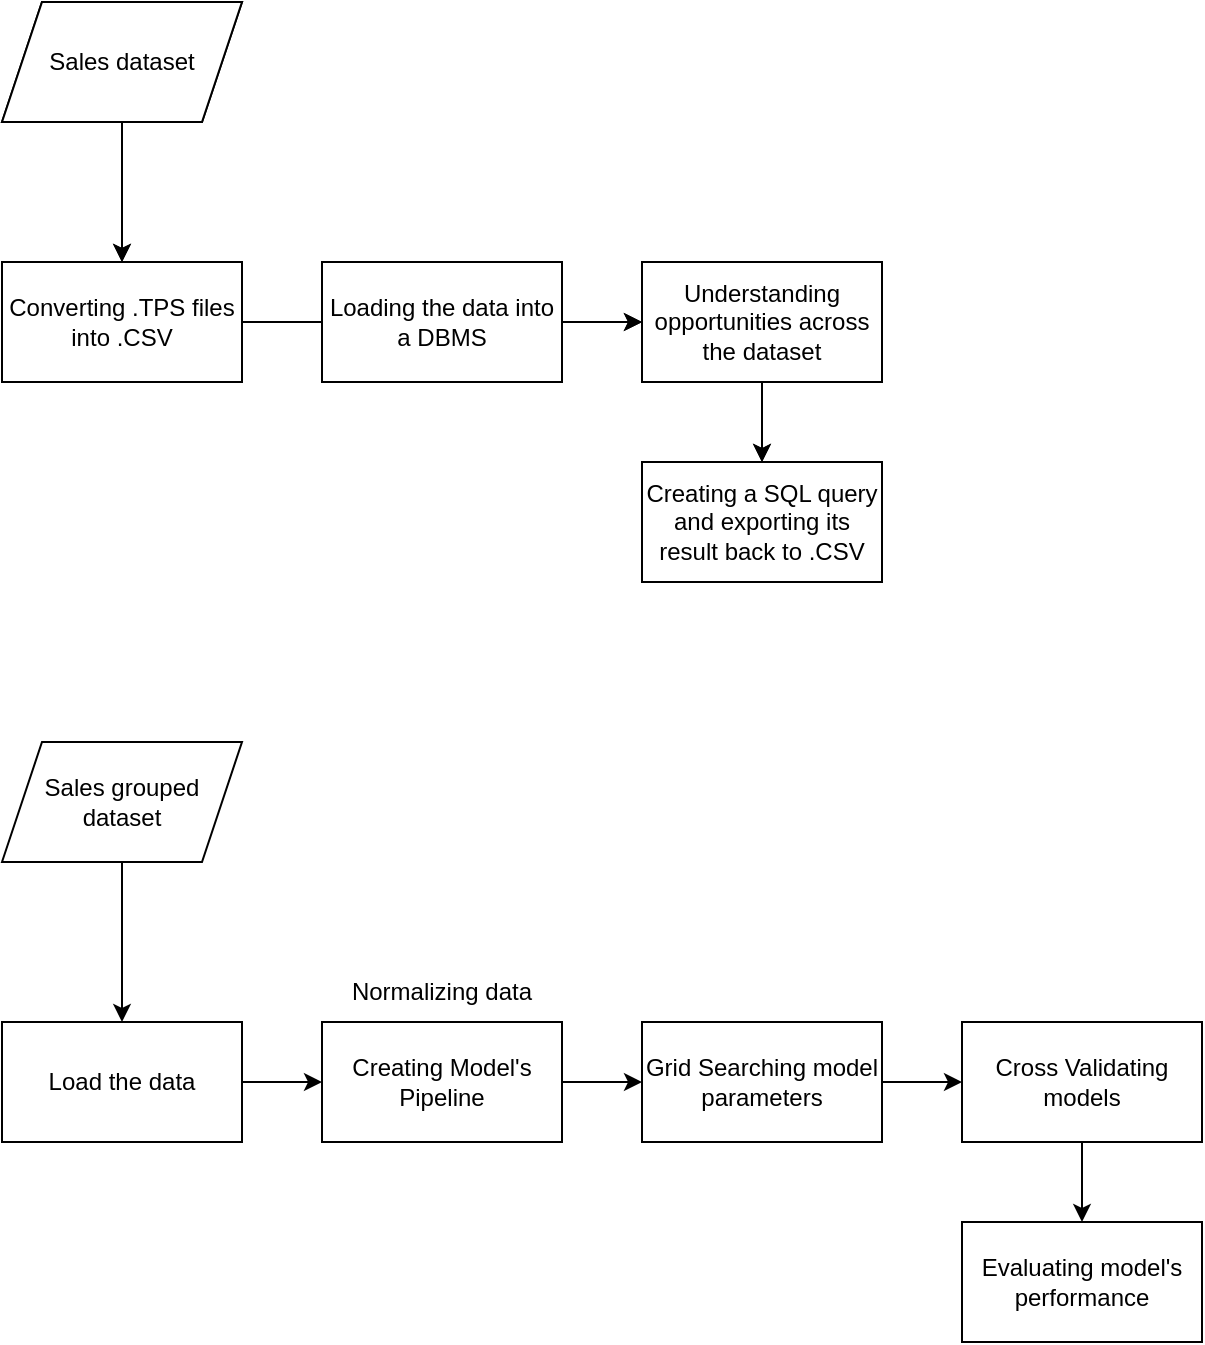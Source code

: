 <mxfile version="24.6.2" type="device">
  <diagram name="Página-1" id="yPa_uhPT4ltInZ0KPkGF">
    <mxGraphModel dx="1841" dy="622" grid="1" gridSize="10" guides="1" tooltips="1" connect="1" arrows="1" fold="1" page="1" pageScale="1" pageWidth="827" pageHeight="1169" math="0" shadow="0">
      <root>
        <mxCell id="0" />
        <mxCell id="1" parent="0" />
        <mxCell id="JU_kZ0H6BNVPB_HmZPoo-2" style="edgeStyle=orthogonalEdgeStyle;rounded=0;orthogonalLoop=1;jettySize=auto;html=1;" edge="1" parent="1" source="JU_kZ0H6BNVPB_HmZPoo-1">
          <mxGeometry relative="1" as="geometry">
            <mxPoint x="220" y="210" as="targetPoint" />
          </mxGeometry>
        </mxCell>
        <mxCell id="JU_kZ0H6BNVPB_HmZPoo-1" value="Converting .TPS files into .CSV" style="rounded=0;whiteSpace=wrap;html=1;" vertex="1" parent="1">
          <mxGeometry x="40" y="180" width="120" height="60" as="geometry" />
        </mxCell>
        <mxCell id="JU_kZ0H6BNVPB_HmZPoo-4" style="edgeStyle=orthogonalEdgeStyle;rounded=0;orthogonalLoop=1;jettySize=auto;html=1;" edge="1" parent="1" source="JU_kZ0H6BNVPB_HmZPoo-3" target="JU_kZ0H6BNVPB_HmZPoo-1">
          <mxGeometry relative="1" as="geometry" />
        </mxCell>
        <mxCell id="JU_kZ0H6BNVPB_HmZPoo-3" value="Sales dataset" style="shape=parallelogram;perimeter=parallelogramPerimeter;whiteSpace=wrap;html=1;fixedSize=1;" vertex="1" parent="1">
          <mxGeometry x="40" y="50" width="120" height="60" as="geometry" />
        </mxCell>
        <mxCell id="JU_kZ0H6BNVPB_HmZPoo-7" value="" style="edgeStyle=orthogonalEdgeStyle;rounded=0;orthogonalLoop=1;jettySize=auto;html=1;" edge="1" parent="1" source="JU_kZ0H6BNVPB_HmZPoo-5" target="JU_kZ0H6BNVPB_HmZPoo-6">
          <mxGeometry relative="1" as="geometry" />
        </mxCell>
        <mxCell id="JU_kZ0H6BNVPB_HmZPoo-5" value="Loading the data into a DBMS" style="rounded=0;whiteSpace=wrap;html=1;" vertex="1" parent="1">
          <mxGeometry x="200" y="180" width="120" height="60" as="geometry" />
        </mxCell>
        <mxCell id="JU_kZ0H6BNVPB_HmZPoo-11" value="" style="edgeStyle=orthogonalEdgeStyle;rounded=0;orthogonalLoop=1;jettySize=auto;html=1;" edge="1" parent="1" source="JU_kZ0H6BNVPB_HmZPoo-6" target="JU_kZ0H6BNVPB_HmZPoo-10">
          <mxGeometry relative="1" as="geometry" />
        </mxCell>
        <mxCell id="JU_kZ0H6BNVPB_HmZPoo-6" value="Understanding opportunities across the dataset" style="whiteSpace=wrap;html=1;rounded=0;" vertex="1" parent="1">
          <mxGeometry x="360" y="180" width="120" height="60" as="geometry" />
        </mxCell>
        <mxCell id="JU_kZ0H6BNVPB_HmZPoo-10" value="Creating a SQL query and exporting its result back to .CSV" style="whiteSpace=wrap;html=1;rounded=0;" vertex="1" parent="1">
          <mxGeometry x="360" y="280" width="120" height="60" as="geometry" />
        </mxCell>
        <mxCell id="JU_kZ0H6BNVPB_HmZPoo-14" value="" style="edgeStyle=orthogonalEdgeStyle;rounded=0;orthogonalLoop=1;jettySize=auto;html=1;" edge="1" parent="1" source="JU_kZ0H6BNVPB_HmZPoo-12" target="JU_kZ0H6BNVPB_HmZPoo-13">
          <mxGeometry relative="1" as="geometry" />
        </mxCell>
        <mxCell id="JU_kZ0H6BNVPB_HmZPoo-12" value="Sales grouped dataset" style="shape=parallelogram;perimeter=parallelogramPerimeter;whiteSpace=wrap;html=1;fixedSize=1;" vertex="1" parent="1">
          <mxGeometry x="40" y="420" width="120" height="60" as="geometry" />
        </mxCell>
        <mxCell id="JU_kZ0H6BNVPB_HmZPoo-20" value="" style="edgeStyle=orthogonalEdgeStyle;rounded=0;orthogonalLoop=1;jettySize=auto;html=1;" edge="1" parent="1" source="JU_kZ0H6BNVPB_HmZPoo-13" target="JU_kZ0H6BNVPB_HmZPoo-19">
          <mxGeometry relative="1" as="geometry" />
        </mxCell>
        <mxCell id="JU_kZ0H6BNVPB_HmZPoo-13" value="Load the data" style="whiteSpace=wrap;html=1;" vertex="1" parent="1">
          <mxGeometry x="40" y="560" width="120" height="60" as="geometry" />
        </mxCell>
        <mxCell id="JU_kZ0H6BNVPB_HmZPoo-18" value="" style="edgeStyle=orthogonalEdgeStyle;rounded=0;orthogonalLoop=1;jettySize=auto;html=1;" edge="1" parent="1" source="JU_kZ0H6BNVPB_HmZPoo-15" target="JU_kZ0H6BNVPB_HmZPoo-17">
          <mxGeometry relative="1" as="geometry" />
        </mxCell>
        <mxCell id="JU_kZ0H6BNVPB_HmZPoo-15" value="Grid Searching model parameters" style="whiteSpace=wrap;html=1;" vertex="1" parent="1">
          <mxGeometry x="360" y="560" width="120" height="60" as="geometry" />
        </mxCell>
        <mxCell id="JU_kZ0H6BNVPB_HmZPoo-24" value="" style="edgeStyle=orthogonalEdgeStyle;rounded=0;orthogonalLoop=1;jettySize=auto;html=1;" edge="1" parent="1" source="JU_kZ0H6BNVPB_HmZPoo-17" target="JU_kZ0H6BNVPB_HmZPoo-23">
          <mxGeometry relative="1" as="geometry" />
        </mxCell>
        <mxCell id="JU_kZ0H6BNVPB_HmZPoo-17" value="Cross Validating models" style="whiteSpace=wrap;html=1;" vertex="1" parent="1">
          <mxGeometry x="520" y="560" width="120" height="60" as="geometry" />
        </mxCell>
        <mxCell id="JU_kZ0H6BNVPB_HmZPoo-21" style="edgeStyle=orthogonalEdgeStyle;rounded=0;orthogonalLoop=1;jettySize=auto;html=1;" edge="1" parent="1" source="JU_kZ0H6BNVPB_HmZPoo-19" target="JU_kZ0H6BNVPB_HmZPoo-15">
          <mxGeometry relative="1" as="geometry" />
        </mxCell>
        <mxCell id="JU_kZ0H6BNVPB_HmZPoo-19" value="Creating Model&#39;s Pipeline" style="whiteSpace=wrap;html=1;" vertex="1" parent="1">
          <mxGeometry x="200" y="560" width="120" height="60" as="geometry" />
        </mxCell>
        <mxCell id="JU_kZ0H6BNVPB_HmZPoo-22" value="Normalizing data" style="text;html=1;align=center;verticalAlign=middle;whiteSpace=wrap;rounded=0;" vertex="1" parent="1">
          <mxGeometry x="210" y="530" width="100" height="30" as="geometry" />
        </mxCell>
        <mxCell id="JU_kZ0H6BNVPB_HmZPoo-23" value="Evaluating model&#39;s performance" style="whiteSpace=wrap;html=1;" vertex="1" parent="1">
          <mxGeometry x="520" y="660" width="120" height="60" as="geometry" />
        </mxCell>
        <mxCell id="JU_kZ0H6BNVPB_HmZPoo-25" style="edgeStyle=orthogonalEdgeStyle;rounded=0;orthogonalLoop=1;jettySize=auto;html=1;" edge="1" parent="1" source="JU_kZ0H6BNVPB_HmZPoo-26">
          <mxGeometry relative="1" as="geometry">
            <mxPoint x="220" y="210" as="targetPoint" />
          </mxGeometry>
        </mxCell>
        <mxCell id="JU_kZ0H6BNVPB_HmZPoo-26" value="Converting .TPS files into .CSV" style="rounded=0;whiteSpace=wrap;html=1;" vertex="1" parent="1">
          <mxGeometry x="40" y="180" width="120" height="60" as="geometry" />
        </mxCell>
        <mxCell id="JU_kZ0H6BNVPB_HmZPoo-27" style="edgeStyle=orthogonalEdgeStyle;rounded=0;orthogonalLoop=1;jettySize=auto;html=1;" edge="1" parent="1" source="JU_kZ0H6BNVPB_HmZPoo-28" target="JU_kZ0H6BNVPB_HmZPoo-26">
          <mxGeometry relative="1" as="geometry" />
        </mxCell>
        <mxCell id="JU_kZ0H6BNVPB_HmZPoo-28" value="Sales dataset" style="shape=parallelogram;perimeter=parallelogramPerimeter;whiteSpace=wrap;html=1;fixedSize=1;" vertex="1" parent="1">
          <mxGeometry x="40" y="50" width="120" height="60" as="geometry" />
        </mxCell>
        <mxCell id="JU_kZ0H6BNVPB_HmZPoo-29" value="" style="edgeStyle=orthogonalEdgeStyle;rounded=0;orthogonalLoop=1;jettySize=auto;html=1;" edge="1" parent="1" source="JU_kZ0H6BNVPB_HmZPoo-30" target="JU_kZ0H6BNVPB_HmZPoo-32">
          <mxGeometry relative="1" as="geometry" />
        </mxCell>
        <mxCell id="JU_kZ0H6BNVPB_HmZPoo-30" value="Loading the data into a DBMS" style="rounded=0;whiteSpace=wrap;html=1;" vertex="1" parent="1">
          <mxGeometry x="200" y="180" width="120" height="60" as="geometry" />
        </mxCell>
        <mxCell id="JU_kZ0H6BNVPB_HmZPoo-31" value="" style="edgeStyle=orthogonalEdgeStyle;rounded=0;orthogonalLoop=1;jettySize=auto;html=1;" edge="1" parent="1" source="JU_kZ0H6BNVPB_HmZPoo-32" target="JU_kZ0H6BNVPB_HmZPoo-33">
          <mxGeometry relative="1" as="geometry" />
        </mxCell>
        <mxCell id="JU_kZ0H6BNVPB_HmZPoo-32" value="Understanding opportunities across the dataset" style="whiteSpace=wrap;html=1;rounded=0;" vertex="1" parent="1">
          <mxGeometry x="360" y="180" width="120" height="60" as="geometry" />
        </mxCell>
        <mxCell id="JU_kZ0H6BNVPB_HmZPoo-33" value="Creating a SQL query and exporting its result back to .CSV" style="whiteSpace=wrap;html=1;rounded=0;" vertex="1" parent="1">
          <mxGeometry x="360" y="280" width="120" height="60" as="geometry" />
        </mxCell>
      </root>
    </mxGraphModel>
  </diagram>
</mxfile>
